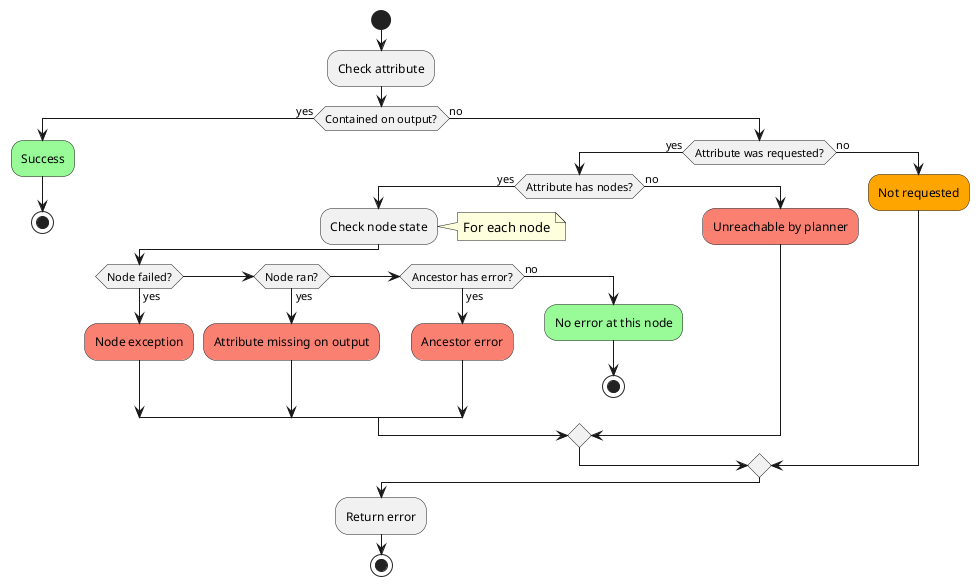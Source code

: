 @startuml

<style>
.success {
  backgroundColor PaleGreen
}

.warn {
  backgroundColor Orange
}

.error {
  backgroundColor Salmon
}
</style>

start

:Check attribute;

if (Contained on output?) then (yes)
  <<success>> :Success;
  stop
else (no)
  if (Attribute was requested?) then (yes)
    if (Attribute has nodes?) then (yes)
      :Check node state;
      note right: For each node
      if (Node failed?) then (yes)
        <<error>> :Node exception;
      elseif (Node ran?) then (yes)
          <<error>> :Attribute missing on output;
      elseif (Ancestor has error?) then (yes)
        <<error>> :Ancestor error;
      else (no)
        <<success>> :No error at this node;
        stop
      endif
    else (no)
      <<error>> :Unreachable by planner;
    endif
  else (no)
    <<warn>> :Not requested;
  endif
endif

:Return error;

stop

@enduml
